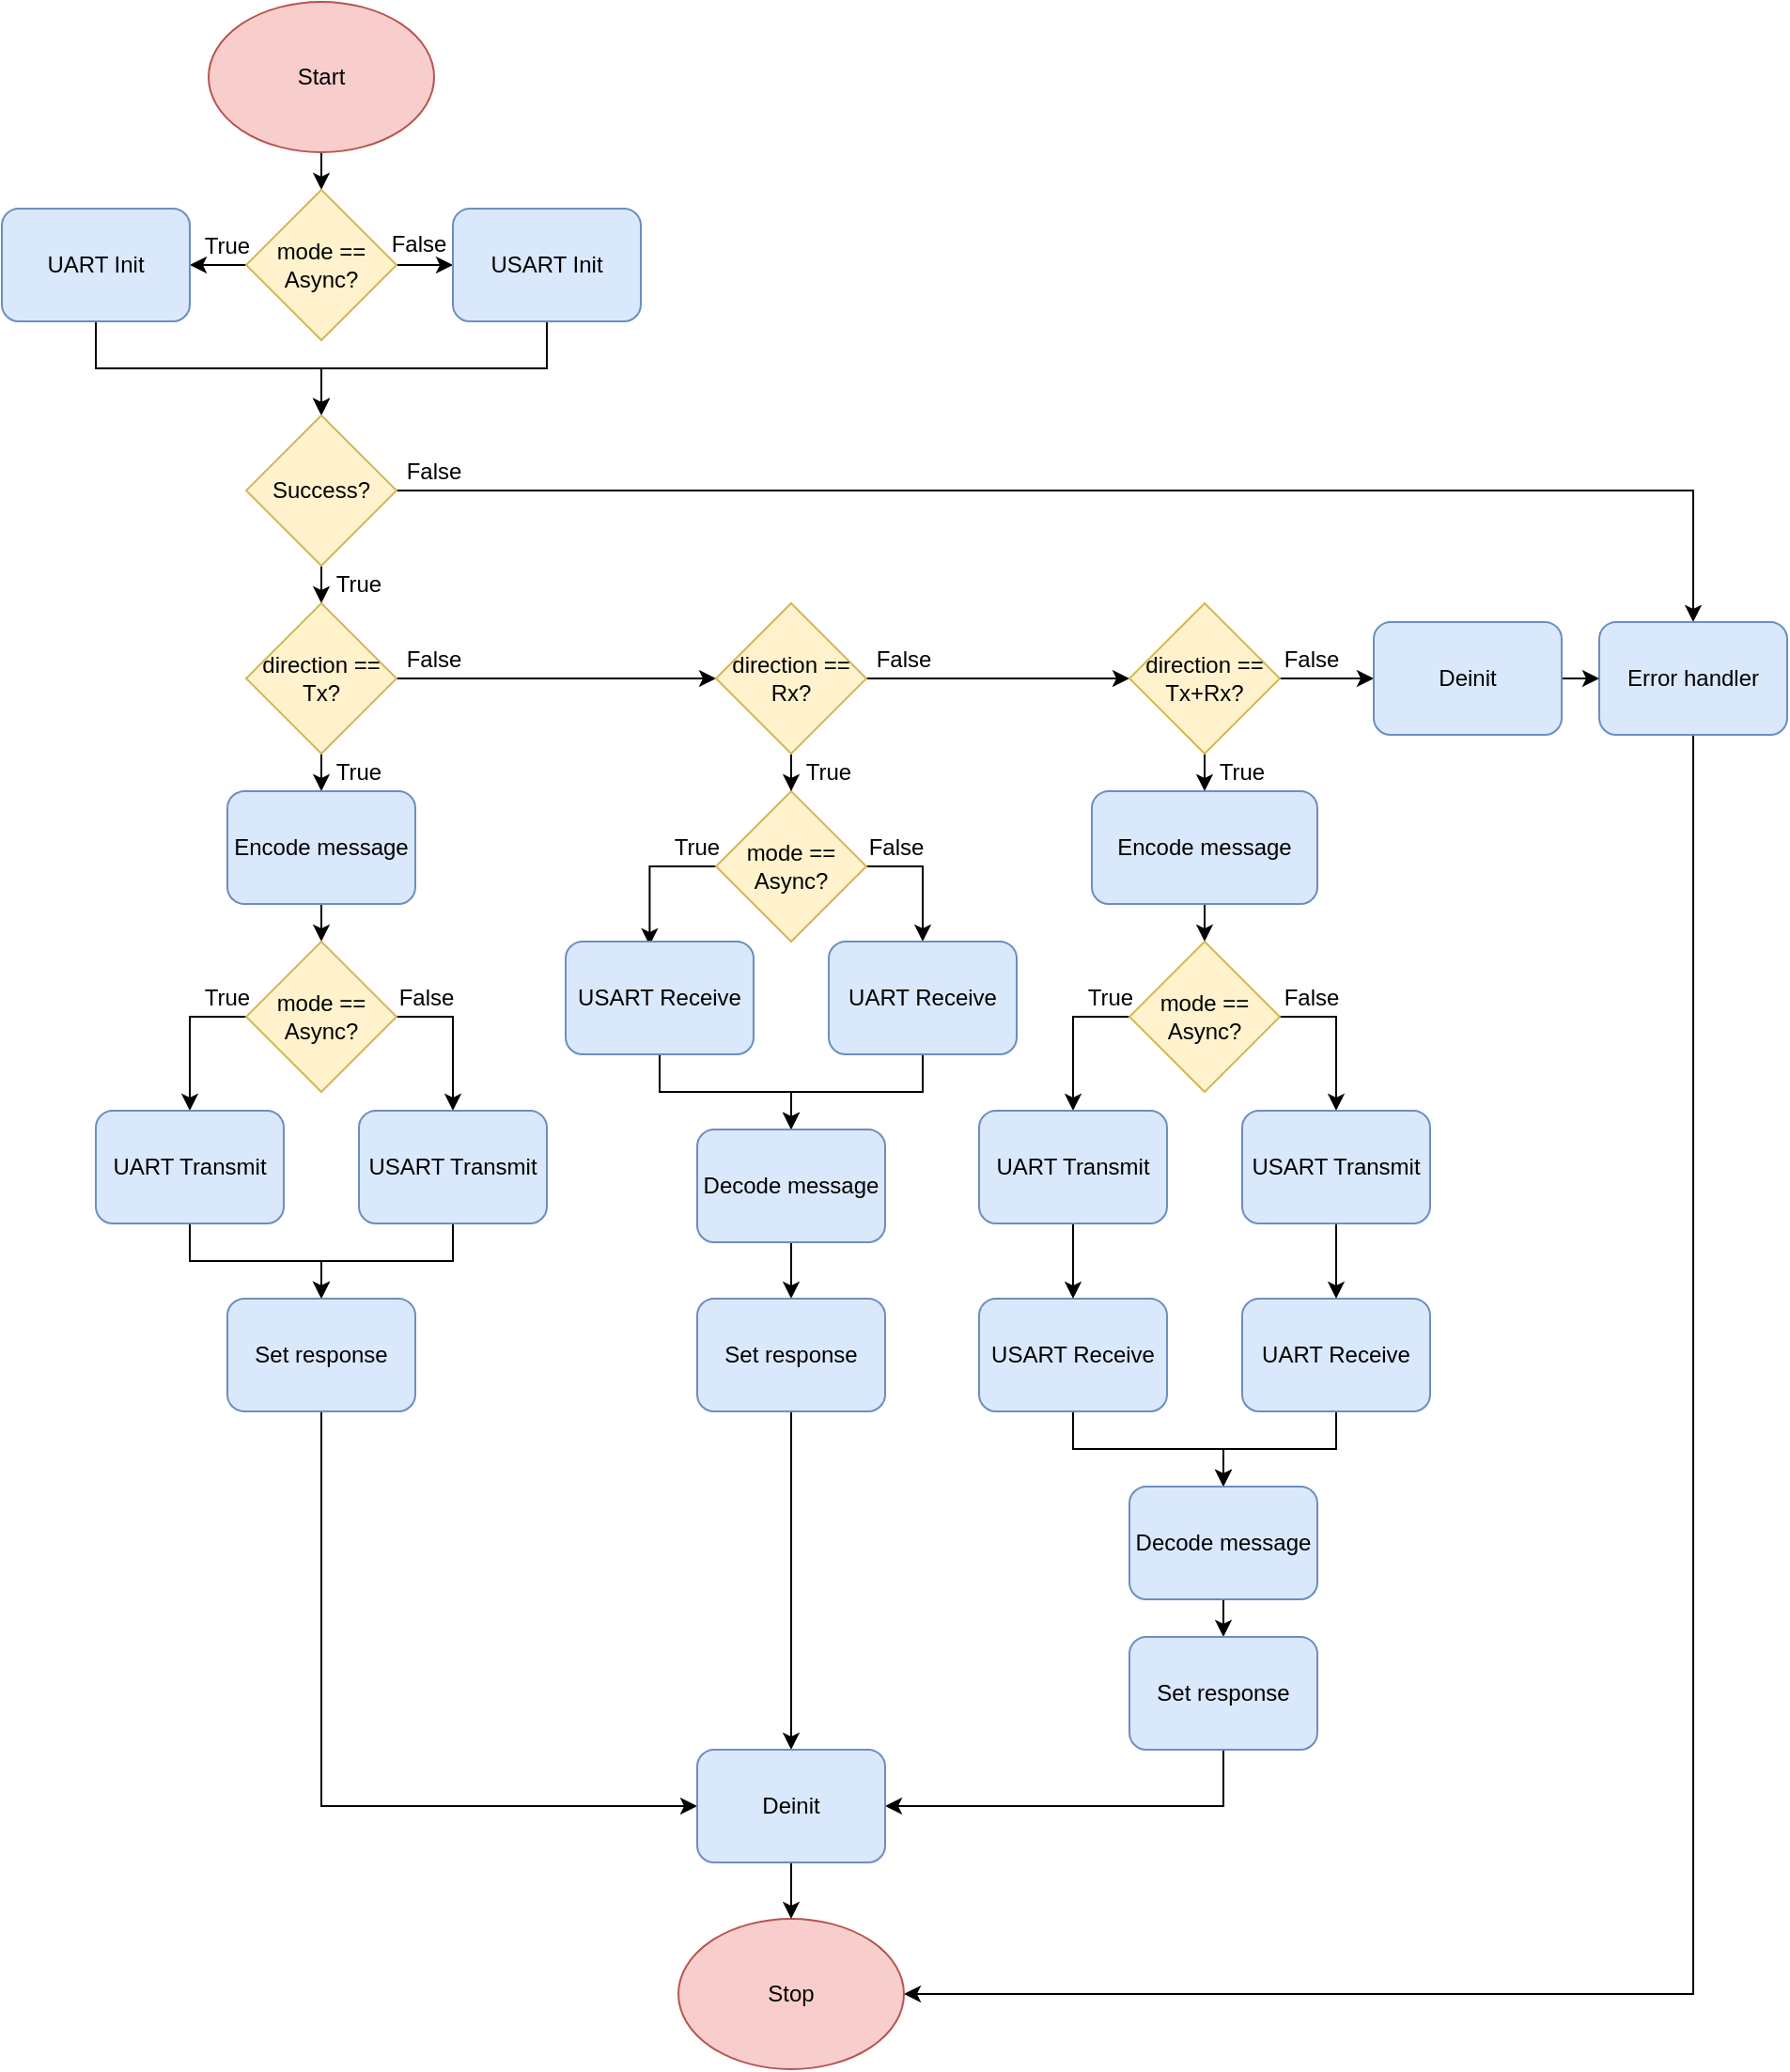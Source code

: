 <mxfile version="12.9.6" type="device"><diagram id="gQbweCWocbmHKPw_cVzv" name="Page-1"><mxGraphModel dx="1422" dy="790" grid="1" gridSize="10" guides="1" tooltips="1" connect="1" arrows="1" fold="1" page="1" pageScale="1" pageWidth="827" pageHeight="1169" math="0" shadow="0"><root><mxCell id="0"/><mxCell id="1" parent="0"/><mxCell id="dPVZJSDqsl9Y4CCMI0AN-6" style="edgeStyle=orthogonalEdgeStyle;rounded=0;orthogonalLoop=1;jettySize=auto;html=1;exitX=0.5;exitY=1;exitDx=0;exitDy=0;entryX=0.5;entryY=0;entryDx=0;entryDy=0;" edge="1" parent="1" source="dPVZJSDqsl9Y4CCMI0AN-1" target="dPVZJSDqsl9Y4CCMI0AN-3"><mxGeometry relative="1" as="geometry"/></mxCell><mxCell id="dPVZJSDqsl9Y4CCMI0AN-1" value="Start" style="ellipse;whiteSpace=wrap;html=1;fillColor=#f8cecc;strokeColor=#b85450;" vertex="1" parent="1"><mxGeometry x="220" y="20" width="120" height="80" as="geometry"/></mxCell><mxCell id="dPVZJSDqsl9Y4CCMI0AN-5" style="edgeStyle=orthogonalEdgeStyle;rounded=0;orthogonalLoop=1;jettySize=auto;html=1;exitX=0;exitY=0.5;exitDx=0;exitDy=0;entryX=1;entryY=0.5;entryDx=0;entryDy=0;" edge="1" parent="1" source="dPVZJSDqsl9Y4CCMI0AN-3" target="dPVZJSDqsl9Y4CCMI0AN-4"><mxGeometry relative="1" as="geometry"/></mxCell><mxCell id="dPVZJSDqsl9Y4CCMI0AN-8" style="edgeStyle=orthogonalEdgeStyle;rounded=0;orthogonalLoop=1;jettySize=auto;html=1;exitX=1;exitY=0.5;exitDx=0;exitDy=0;" edge="1" parent="1" source="dPVZJSDqsl9Y4CCMI0AN-3" target="dPVZJSDqsl9Y4CCMI0AN-7"><mxGeometry relative="1" as="geometry"/></mxCell><mxCell id="dPVZJSDqsl9Y4CCMI0AN-3" value="mode == Async?" style="rhombus;whiteSpace=wrap;html=1;fillColor=#fff2cc;strokeColor=#d6b656;" vertex="1" parent="1"><mxGeometry x="240" y="120" width="80" height="80" as="geometry"/></mxCell><mxCell id="dPVZJSDqsl9Y4CCMI0AN-12" style="edgeStyle=orthogonalEdgeStyle;rounded=0;orthogonalLoop=1;jettySize=auto;html=1;exitX=0.5;exitY=1;exitDx=0;exitDy=0;entryX=0.5;entryY=0;entryDx=0;entryDy=0;" edge="1" parent="1" source="dPVZJSDqsl9Y4CCMI0AN-4" target="dPVZJSDqsl9Y4CCMI0AN-9"><mxGeometry relative="1" as="geometry"/></mxCell><mxCell id="dPVZJSDqsl9Y4CCMI0AN-4" value="UART Init" style="rounded=1;whiteSpace=wrap;html=1;fillColor=#dae8fc;strokeColor=#6c8ebf;" vertex="1" parent="1"><mxGeometry x="110" y="130" width="100" height="60" as="geometry"/></mxCell><mxCell id="dPVZJSDqsl9Y4CCMI0AN-13" style="edgeStyle=orthogonalEdgeStyle;rounded=0;orthogonalLoop=1;jettySize=auto;html=1;exitX=0.5;exitY=1;exitDx=0;exitDy=0;entryX=0.5;entryY=0;entryDx=0;entryDy=0;" edge="1" parent="1" source="dPVZJSDqsl9Y4CCMI0AN-7" target="dPVZJSDqsl9Y4CCMI0AN-9"><mxGeometry relative="1" as="geometry"><mxPoint x="280" y="260" as="targetPoint"/></mxGeometry></mxCell><mxCell id="dPVZJSDqsl9Y4CCMI0AN-7" value="USART Init" style="rounded=1;whiteSpace=wrap;html=1;fillColor=#dae8fc;strokeColor=#6c8ebf;" vertex="1" parent="1"><mxGeometry x="350" y="130" width="100" height="60" as="geometry"/></mxCell><mxCell id="dPVZJSDqsl9Y4CCMI0AN-32" style="edgeStyle=orthogonalEdgeStyle;rounded=0;orthogonalLoop=1;jettySize=auto;html=1;exitX=0.5;exitY=1;exitDx=0;exitDy=0;entryX=0.5;entryY=0;entryDx=0;entryDy=0;" edge="1" parent="1" source="dPVZJSDqsl9Y4CCMI0AN-9" target="dPVZJSDqsl9Y4CCMI0AN-17"><mxGeometry relative="1" as="geometry"/></mxCell><mxCell id="dPVZJSDqsl9Y4CCMI0AN-110" style="edgeStyle=orthogonalEdgeStyle;rounded=0;orthogonalLoop=1;jettySize=auto;html=1;exitX=1;exitY=0.5;exitDx=0;exitDy=0;entryX=0.5;entryY=0;entryDx=0;entryDy=0;" edge="1" parent="1" source="dPVZJSDqsl9Y4CCMI0AN-9" target="dPVZJSDqsl9Y4CCMI0AN-14"><mxGeometry relative="1" as="geometry"/></mxCell><mxCell id="dPVZJSDqsl9Y4CCMI0AN-9" value="Success?" style="rhombus;whiteSpace=wrap;html=1;fillColor=#fff2cc;strokeColor=#d6b656;" vertex="1" parent="1"><mxGeometry x="240" y="240" width="80" height="80" as="geometry"/></mxCell><mxCell id="dPVZJSDqsl9Y4CCMI0AN-116" style="edgeStyle=orthogonalEdgeStyle;rounded=0;orthogonalLoop=1;jettySize=auto;html=1;exitX=0.5;exitY=1;exitDx=0;exitDy=0;entryX=1;entryY=0.5;entryDx=0;entryDy=0;" edge="1" parent="1" source="dPVZJSDqsl9Y4CCMI0AN-14" target="dPVZJSDqsl9Y4CCMI0AN-112"><mxGeometry relative="1" as="geometry"/></mxCell><mxCell id="dPVZJSDqsl9Y4CCMI0AN-14" value="Error handler" style="rounded=1;whiteSpace=wrap;html=1;fillColor=#dae8fc;strokeColor=#6c8ebf;" vertex="1" parent="1"><mxGeometry x="960" y="350" width="100" height="60" as="geometry"/></mxCell><mxCell id="dPVZJSDqsl9Y4CCMI0AN-67" style="edgeStyle=orthogonalEdgeStyle;rounded=0;orthogonalLoop=1;jettySize=auto;html=1;exitX=0.5;exitY=1;exitDx=0;exitDy=0;entryX=0.5;entryY=0;entryDx=0;entryDy=0;" edge="1" parent="1" source="dPVZJSDqsl9Y4CCMI0AN-17" target="dPVZJSDqsl9Y4CCMI0AN-20"><mxGeometry relative="1" as="geometry"/></mxCell><mxCell id="dPVZJSDqsl9Y4CCMI0AN-73" style="edgeStyle=orthogonalEdgeStyle;rounded=0;orthogonalLoop=1;jettySize=auto;html=1;exitX=1;exitY=0.5;exitDx=0;exitDy=0;entryX=0;entryY=0.5;entryDx=0;entryDy=0;" edge="1" parent="1" source="dPVZJSDqsl9Y4CCMI0AN-17" target="dPVZJSDqsl9Y4CCMI0AN-18"><mxGeometry relative="1" as="geometry"/></mxCell><mxCell id="dPVZJSDqsl9Y4CCMI0AN-17" value="direction == Tx?" style="rhombus;whiteSpace=wrap;html=1;fillColor=#fff2cc;strokeColor=#d6b656;" vertex="1" parent="1"><mxGeometry x="240" y="340" width="80" height="80" as="geometry"/></mxCell><mxCell id="dPVZJSDqsl9Y4CCMI0AN-82" style="edgeStyle=orthogonalEdgeStyle;rounded=0;orthogonalLoop=1;jettySize=auto;html=1;exitX=0.5;exitY=1;exitDx=0;exitDy=0;" edge="1" parent="1" source="dPVZJSDqsl9Y4CCMI0AN-18" target="dPVZJSDqsl9Y4CCMI0AN-36"><mxGeometry relative="1" as="geometry"/></mxCell><mxCell id="dPVZJSDqsl9Y4CCMI0AN-99" style="edgeStyle=orthogonalEdgeStyle;rounded=0;orthogonalLoop=1;jettySize=auto;html=1;exitX=1;exitY=0.5;exitDx=0;exitDy=0;entryX=0;entryY=0.5;entryDx=0;entryDy=0;" edge="1" parent="1" source="dPVZJSDqsl9Y4CCMI0AN-18" target="dPVZJSDqsl9Y4CCMI0AN-19"><mxGeometry relative="1" as="geometry"/></mxCell><mxCell id="dPVZJSDqsl9Y4CCMI0AN-18" value="direction == Rx?" style="rhombus;whiteSpace=wrap;html=1;fillColor=#fff2cc;strokeColor=#d6b656;" vertex="1" parent="1"><mxGeometry x="490" y="340" width="80" height="80" as="geometry"/></mxCell><mxCell id="dPVZJSDqsl9Y4CCMI0AN-101" style="edgeStyle=orthogonalEdgeStyle;rounded=0;orthogonalLoop=1;jettySize=auto;html=1;exitX=0.5;exitY=1;exitDx=0;exitDy=0;entryX=0.5;entryY=0;entryDx=0;entryDy=0;" edge="1" parent="1" source="dPVZJSDqsl9Y4CCMI0AN-19" target="dPVZJSDqsl9Y4CCMI0AN-47"><mxGeometry relative="1" as="geometry"/></mxCell><mxCell id="dPVZJSDqsl9Y4CCMI0AN-143" style="edgeStyle=orthogonalEdgeStyle;rounded=0;orthogonalLoop=1;jettySize=auto;html=1;exitX=1;exitY=0.5;exitDx=0;exitDy=0;entryX=0;entryY=0.5;entryDx=0;entryDy=0;" edge="1" parent="1" source="dPVZJSDqsl9Y4CCMI0AN-19" target="dPVZJSDqsl9Y4CCMI0AN-142"><mxGeometry relative="1" as="geometry"/></mxCell><mxCell id="dPVZJSDqsl9Y4CCMI0AN-19" value="direction == Tx+Rx?" style="rhombus;whiteSpace=wrap;html=1;fillColor=#fff2cc;strokeColor=#d6b656;" vertex="1" parent="1"><mxGeometry x="710" y="340" width="80" height="80" as="geometry"/></mxCell><mxCell id="dPVZJSDqsl9Y4CCMI0AN-68" style="edgeStyle=orthogonalEdgeStyle;rounded=0;orthogonalLoop=1;jettySize=auto;html=1;exitX=0.5;exitY=1;exitDx=0;exitDy=0;entryX=0.5;entryY=0;entryDx=0;entryDy=0;" edge="1" parent="1" source="dPVZJSDqsl9Y4CCMI0AN-20" target="dPVZJSDqsl9Y4CCMI0AN-22"><mxGeometry relative="1" as="geometry"/></mxCell><mxCell id="dPVZJSDqsl9Y4CCMI0AN-20" value="Encode message" style="rounded=1;whiteSpace=wrap;html=1;fillColor=#dae8fc;strokeColor=#6c8ebf;" vertex="1" parent="1"><mxGeometry x="230" y="440" width="100" height="60" as="geometry"/></mxCell><mxCell id="dPVZJSDqsl9Y4CCMI0AN-69" style="edgeStyle=orthogonalEdgeStyle;rounded=0;orthogonalLoop=1;jettySize=auto;html=1;exitX=0;exitY=0.5;exitDx=0;exitDy=0;entryX=0.5;entryY=0;entryDx=0;entryDy=0;" edge="1" parent="1" source="dPVZJSDqsl9Y4CCMI0AN-22" target="dPVZJSDqsl9Y4CCMI0AN-25"><mxGeometry relative="1" as="geometry"/></mxCell><mxCell id="dPVZJSDqsl9Y4CCMI0AN-70" style="edgeStyle=orthogonalEdgeStyle;rounded=0;orthogonalLoop=1;jettySize=auto;html=1;exitX=1;exitY=0.5;exitDx=0;exitDy=0;entryX=0.5;entryY=0;entryDx=0;entryDy=0;" edge="1" parent="1" source="dPVZJSDqsl9Y4CCMI0AN-22" target="dPVZJSDqsl9Y4CCMI0AN-26"><mxGeometry relative="1" as="geometry"/></mxCell><mxCell id="dPVZJSDqsl9Y4CCMI0AN-22" value="mode == Async?" style="rhombus;whiteSpace=wrap;html=1;fillColor=#fff2cc;strokeColor=#d6b656;" vertex="1" parent="1"><mxGeometry x="240" y="520" width="80" height="80" as="geometry"/></mxCell><mxCell id="dPVZJSDqsl9Y4CCMI0AN-71" style="edgeStyle=orthogonalEdgeStyle;rounded=0;orthogonalLoop=1;jettySize=auto;html=1;exitX=0.5;exitY=1;exitDx=0;exitDy=0;entryX=0.5;entryY=0;entryDx=0;entryDy=0;" edge="1" parent="1" source="dPVZJSDqsl9Y4CCMI0AN-25" target="dPVZJSDqsl9Y4CCMI0AN-27"><mxGeometry relative="1" as="geometry"/></mxCell><mxCell id="dPVZJSDqsl9Y4CCMI0AN-25" value="UART Transmit" style="rounded=1;whiteSpace=wrap;html=1;fillColor=#dae8fc;strokeColor=#6c8ebf;" vertex="1" parent="1"><mxGeometry x="160" y="610" width="100" height="60" as="geometry"/></mxCell><mxCell id="dPVZJSDqsl9Y4CCMI0AN-80" style="edgeStyle=orthogonalEdgeStyle;rounded=0;orthogonalLoop=1;jettySize=auto;html=1;exitX=0.5;exitY=1;exitDx=0;exitDy=0;entryX=0.5;entryY=0;entryDx=0;entryDy=0;" edge="1" parent="1" source="dPVZJSDqsl9Y4CCMI0AN-26" target="dPVZJSDqsl9Y4CCMI0AN-27"><mxGeometry relative="1" as="geometry"/></mxCell><mxCell id="dPVZJSDqsl9Y4CCMI0AN-26" value="USART Transmit" style="rounded=1;whiteSpace=wrap;html=1;fillColor=#dae8fc;strokeColor=#6c8ebf;" vertex="1" parent="1"><mxGeometry x="300" y="610" width="100" height="60" as="geometry"/></mxCell><mxCell id="dPVZJSDqsl9Y4CCMI0AN-138" style="edgeStyle=orthogonalEdgeStyle;rounded=0;orthogonalLoop=1;jettySize=auto;html=1;exitX=0.5;exitY=1;exitDx=0;exitDy=0;entryX=0;entryY=0.5;entryDx=0;entryDy=0;" edge="1" parent="1" source="dPVZJSDqsl9Y4CCMI0AN-27" target="dPVZJSDqsl9Y4CCMI0AN-137"><mxGeometry relative="1" as="geometry"/></mxCell><mxCell id="dPVZJSDqsl9Y4CCMI0AN-27" value="Set response" style="rounded=1;whiteSpace=wrap;html=1;fillColor=#dae8fc;strokeColor=#6c8ebf;" vertex="1" parent="1"><mxGeometry x="230" y="710" width="100" height="60" as="geometry"/></mxCell><mxCell id="dPVZJSDqsl9Y4CCMI0AN-34" style="edgeStyle=orthogonalEdgeStyle;rounded=0;orthogonalLoop=1;jettySize=auto;html=1;exitX=1;exitY=0.5;exitDx=0;exitDy=0;" edge="1" parent="1" source="dPVZJSDqsl9Y4CCMI0AN-36" target="dPVZJSDqsl9Y4CCMI0AN-38"><mxGeometry relative="1" as="geometry"/></mxCell><mxCell id="dPVZJSDqsl9Y4CCMI0AN-74" style="edgeStyle=orthogonalEdgeStyle;rounded=0;orthogonalLoop=1;jettySize=auto;html=1;exitX=0;exitY=0.5;exitDx=0;exitDy=0;entryX=0.447;entryY=0.033;entryDx=0;entryDy=0;entryPerimeter=0;" edge="1" parent="1" source="dPVZJSDqsl9Y4CCMI0AN-36" target="dPVZJSDqsl9Y4CCMI0AN-40"><mxGeometry relative="1" as="geometry"/></mxCell><mxCell id="dPVZJSDqsl9Y4CCMI0AN-36" value="mode == Async?" style="rhombus;whiteSpace=wrap;html=1;fillColor=#fff2cc;strokeColor=#d6b656;" vertex="1" parent="1"><mxGeometry x="490" y="440" width="80" height="80" as="geometry"/></mxCell><mxCell id="dPVZJSDqsl9Y4CCMI0AN-79" style="edgeStyle=orthogonalEdgeStyle;rounded=0;orthogonalLoop=1;jettySize=auto;html=1;exitX=0.5;exitY=1;exitDx=0;exitDy=0;entryX=0.5;entryY=0;entryDx=0;entryDy=0;" edge="1" parent="1" source="dPVZJSDqsl9Y4CCMI0AN-38" target="dPVZJSDqsl9Y4CCMI0AN-41"><mxGeometry relative="1" as="geometry"/></mxCell><mxCell id="dPVZJSDqsl9Y4CCMI0AN-38" value="UART Receive" style="rounded=1;whiteSpace=wrap;html=1;fillColor=#dae8fc;strokeColor=#6c8ebf;" vertex="1" parent="1"><mxGeometry x="550" y="520" width="100" height="60" as="geometry"/></mxCell><mxCell id="dPVZJSDqsl9Y4CCMI0AN-78" style="edgeStyle=orthogonalEdgeStyle;rounded=0;orthogonalLoop=1;jettySize=auto;html=1;exitX=0.5;exitY=1;exitDx=0;exitDy=0;entryX=0.5;entryY=0;entryDx=0;entryDy=0;" edge="1" parent="1" source="dPVZJSDqsl9Y4CCMI0AN-40" target="dPVZJSDqsl9Y4CCMI0AN-41"><mxGeometry relative="1" as="geometry"/></mxCell><mxCell id="dPVZJSDqsl9Y4CCMI0AN-40" value="USART Receive" style="rounded=1;whiteSpace=wrap;html=1;fillColor=#dae8fc;strokeColor=#6c8ebf;" vertex="1" parent="1"><mxGeometry x="410" y="520" width="100" height="60" as="geometry"/></mxCell><mxCell id="dPVZJSDqsl9Y4CCMI0AN-81" style="edgeStyle=orthogonalEdgeStyle;rounded=0;orthogonalLoop=1;jettySize=auto;html=1;exitX=0.5;exitY=1;exitDx=0;exitDy=0;" edge="1" parent="1" source="dPVZJSDqsl9Y4CCMI0AN-41" target="dPVZJSDqsl9Y4CCMI0AN-43"><mxGeometry relative="1" as="geometry"/></mxCell><mxCell id="dPVZJSDqsl9Y4CCMI0AN-41" value="Decode message" style="rounded=1;whiteSpace=wrap;html=1;fillColor=#dae8fc;strokeColor=#6c8ebf;" vertex="1" parent="1"><mxGeometry x="480" y="620" width="100" height="60" as="geometry"/></mxCell><mxCell id="dPVZJSDqsl9Y4CCMI0AN-139" style="edgeStyle=orthogonalEdgeStyle;rounded=0;orthogonalLoop=1;jettySize=auto;html=1;exitX=0.5;exitY=1;exitDx=0;exitDy=0;" edge="1" parent="1" source="dPVZJSDqsl9Y4CCMI0AN-43" target="dPVZJSDqsl9Y4CCMI0AN-137"><mxGeometry relative="1" as="geometry"/></mxCell><mxCell id="dPVZJSDqsl9Y4CCMI0AN-43" value="Set response" style="rounded=1;whiteSpace=wrap;html=1;fillColor=#dae8fc;strokeColor=#6c8ebf;" vertex="1" parent="1"><mxGeometry x="480" y="710" width="100" height="60" as="geometry"/></mxCell><mxCell id="dPVZJSDqsl9Y4CCMI0AN-98" style="edgeStyle=orthogonalEdgeStyle;rounded=0;orthogonalLoop=1;jettySize=auto;html=1;exitX=0.5;exitY=1;exitDx=0;exitDy=0;entryX=0.5;entryY=0;entryDx=0;entryDy=0;" edge="1" parent="1" source="dPVZJSDqsl9Y4CCMI0AN-47" target="dPVZJSDqsl9Y4CCMI0AN-92"><mxGeometry relative="1" as="geometry"/></mxCell><mxCell id="dPVZJSDqsl9Y4CCMI0AN-47" value="Encode message" style="rounded=1;whiteSpace=wrap;html=1;fillColor=#dae8fc;strokeColor=#6c8ebf;" vertex="1" parent="1"><mxGeometry x="690" y="440" width="120" height="60" as="geometry"/></mxCell><mxCell id="dPVZJSDqsl9Y4CCMI0AN-106" style="edgeStyle=orthogonalEdgeStyle;rounded=0;orthogonalLoop=1;jettySize=auto;html=1;exitX=0.5;exitY=1;exitDx=0;exitDy=0;entryX=0.5;entryY=0;entryDx=0;entryDy=0;" edge="1" parent="1" source="dPVZJSDqsl9Y4CCMI0AN-57" target="dPVZJSDqsl9Y4CCMI0AN-61"><mxGeometry relative="1" as="geometry"/></mxCell><mxCell id="dPVZJSDqsl9Y4CCMI0AN-57" value="UART Receive" style="rounded=1;whiteSpace=wrap;html=1;fillColor=#dae8fc;strokeColor=#6c8ebf;" vertex="1" parent="1"><mxGeometry x="770" y="710" width="100" height="60" as="geometry"/></mxCell><mxCell id="dPVZJSDqsl9Y4CCMI0AN-104" style="edgeStyle=orthogonalEdgeStyle;rounded=0;orthogonalLoop=1;jettySize=auto;html=1;exitX=0.5;exitY=1;exitDx=0;exitDy=0;entryX=0.5;entryY=0;entryDx=0;entryDy=0;" edge="1" parent="1" source="dPVZJSDqsl9Y4CCMI0AN-58" target="dPVZJSDqsl9Y4CCMI0AN-61"><mxGeometry relative="1" as="geometry"/></mxCell><mxCell id="dPVZJSDqsl9Y4CCMI0AN-58" value="USART Receive" style="rounded=1;whiteSpace=wrap;html=1;fillColor=#dae8fc;strokeColor=#6c8ebf;" vertex="1" parent="1"><mxGeometry x="630" y="710" width="100" height="60" as="geometry"/></mxCell><mxCell id="dPVZJSDqsl9Y4CCMI0AN-107" style="edgeStyle=orthogonalEdgeStyle;rounded=0;orthogonalLoop=1;jettySize=auto;html=1;exitX=0.5;exitY=1;exitDx=0;exitDy=0;entryX=0.5;entryY=0;entryDx=0;entryDy=0;" edge="1" parent="1" source="dPVZJSDqsl9Y4CCMI0AN-61" target="dPVZJSDqsl9Y4CCMI0AN-97"><mxGeometry relative="1" as="geometry"/></mxCell><mxCell id="dPVZJSDqsl9Y4CCMI0AN-61" value="Decode message" style="rounded=1;whiteSpace=wrap;html=1;fillColor=#dae8fc;strokeColor=#6c8ebf;" vertex="1" parent="1"><mxGeometry x="710" y="810" width="100" height="60" as="geometry"/></mxCell><mxCell id="dPVZJSDqsl9Y4CCMI0AN-90" style="edgeStyle=orthogonalEdgeStyle;rounded=0;orthogonalLoop=1;jettySize=auto;html=1;exitX=0;exitY=0.5;exitDx=0;exitDy=0;entryX=0.5;entryY=0;entryDx=0;entryDy=0;" edge="1" parent="1" source="dPVZJSDqsl9Y4CCMI0AN-92" target="dPVZJSDqsl9Y4CCMI0AN-94"><mxGeometry relative="1" as="geometry"/></mxCell><mxCell id="dPVZJSDqsl9Y4CCMI0AN-91" style="edgeStyle=orthogonalEdgeStyle;rounded=0;orthogonalLoop=1;jettySize=auto;html=1;exitX=1;exitY=0.5;exitDx=0;exitDy=0;entryX=0.5;entryY=0;entryDx=0;entryDy=0;" edge="1" parent="1" source="dPVZJSDqsl9Y4CCMI0AN-92" target="dPVZJSDqsl9Y4CCMI0AN-96"><mxGeometry relative="1" as="geometry"/></mxCell><mxCell id="dPVZJSDqsl9Y4CCMI0AN-92" value="mode == Async?" style="rhombus;whiteSpace=wrap;html=1;fillColor=#fff2cc;strokeColor=#d6b656;" vertex="1" parent="1"><mxGeometry x="710" y="520" width="80" height="80" as="geometry"/></mxCell><mxCell id="dPVZJSDqsl9Y4CCMI0AN-102" style="edgeStyle=orthogonalEdgeStyle;rounded=0;orthogonalLoop=1;jettySize=auto;html=1;exitX=0.5;exitY=1;exitDx=0;exitDy=0;entryX=0.5;entryY=0;entryDx=0;entryDy=0;" edge="1" parent="1" source="dPVZJSDqsl9Y4CCMI0AN-94" target="dPVZJSDqsl9Y4CCMI0AN-58"><mxGeometry relative="1" as="geometry"/></mxCell><mxCell id="dPVZJSDqsl9Y4CCMI0AN-94" value="UART Transmit" style="rounded=1;whiteSpace=wrap;html=1;fillColor=#dae8fc;strokeColor=#6c8ebf;" vertex="1" parent="1"><mxGeometry x="630" y="610" width="100" height="60" as="geometry"/></mxCell><mxCell id="dPVZJSDqsl9Y4CCMI0AN-103" style="edgeStyle=orthogonalEdgeStyle;rounded=0;orthogonalLoop=1;jettySize=auto;html=1;exitX=0.5;exitY=1;exitDx=0;exitDy=0;entryX=0.5;entryY=0;entryDx=0;entryDy=0;" edge="1" parent="1" source="dPVZJSDqsl9Y4CCMI0AN-96" target="dPVZJSDqsl9Y4CCMI0AN-57"><mxGeometry relative="1" as="geometry"/></mxCell><mxCell id="dPVZJSDqsl9Y4CCMI0AN-96" value="USART Transmit" style="rounded=1;whiteSpace=wrap;html=1;fillColor=#dae8fc;strokeColor=#6c8ebf;" vertex="1" parent="1"><mxGeometry x="770" y="610" width="100" height="60" as="geometry"/></mxCell><mxCell id="dPVZJSDqsl9Y4CCMI0AN-140" style="edgeStyle=orthogonalEdgeStyle;rounded=0;orthogonalLoop=1;jettySize=auto;html=1;exitX=0.5;exitY=1;exitDx=0;exitDy=0;entryX=1;entryY=0.5;entryDx=0;entryDy=0;" edge="1" parent="1" source="dPVZJSDqsl9Y4CCMI0AN-97" target="dPVZJSDqsl9Y4CCMI0AN-137"><mxGeometry relative="1" as="geometry"/></mxCell><mxCell id="dPVZJSDqsl9Y4CCMI0AN-97" value="Set response" style="rounded=1;whiteSpace=wrap;html=1;fillColor=#dae8fc;strokeColor=#6c8ebf;" vertex="1" parent="1"><mxGeometry x="710" y="890" width="100" height="60" as="geometry"/></mxCell><mxCell id="dPVZJSDqsl9Y4CCMI0AN-112" value="Stop" style="ellipse;whiteSpace=wrap;html=1;fillColor=#f8cecc;strokeColor=#b85450;" vertex="1" parent="1"><mxGeometry x="470" y="1040" width="120" height="80" as="geometry"/></mxCell><mxCell id="dPVZJSDqsl9Y4CCMI0AN-118" value="True" style="text;html=1;strokeColor=none;fillColor=none;align=center;verticalAlign=middle;whiteSpace=wrap;rounded=0;" vertex="1" parent="1"><mxGeometry x="210" y="140" width="40" height="20" as="geometry"/></mxCell><mxCell id="dPVZJSDqsl9Y4CCMI0AN-119" value="True" style="text;html=1;strokeColor=none;fillColor=none;align=center;verticalAlign=middle;whiteSpace=wrap;rounded=0;" vertex="1" parent="1"><mxGeometry x="280" y="320" width="40" height="20" as="geometry"/></mxCell><mxCell id="dPVZJSDqsl9Y4CCMI0AN-120" value="True" style="text;html=1;strokeColor=none;fillColor=none;align=center;verticalAlign=middle;whiteSpace=wrap;rounded=0;" vertex="1" parent="1"><mxGeometry x="280" y="420" width="40" height="20" as="geometry"/></mxCell><mxCell id="dPVZJSDqsl9Y4CCMI0AN-121" value="True" style="text;html=1;strokeColor=none;fillColor=none;align=center;verticalAlign=middle;whiteSpace=wrap;rounded=0;" vertex="1" parent="1"><mxGeometry x="210" y="540" width="40" height="20" as="geometry"/></mxCell><mxCell id="dPVZJSDqsl9Y4CCMI0AN-122" value="True" style="text;html=1;strokeColor=none;fillColor=none;align=center;verticalAlign=middle;whiteSpace=wrap;rounded=0;" vertex="1" parent="1"><mxGeometry x="460" y="460" width="40" height="20" as="geometry"/></mxCell><mxCell id="dPVZJSDqsl9Y4CCMI0AN-123" value="True" style="text;html=1;strokeColor=none;fillColor=none;align=center;verticalAlign=middle;whiteSpace=wrap;rounded=0;" vertex="1" parent="1"><mxGeometry x="680" y="540" width="40" height="20" as="geometry"/></mxCell><mxCell id="dPVZJSDqsl9Y4CCMI0AN-124" value="True" style="text;html=1;strokeColor=none;fillColor=none;align=center;verticalAlign=middle;whiteSpace=wrap;rounded=0;" vertex="1" parent="1"><mxGeometry x="530" y="420" width="40" height="20" as="geometry"/></mxCell><mxCell id="dPVZJSDqsl9Y4CCMI0AN-125" value="True" style="text;html=1;strokeColor=none;fillColor=none;align=center;verticalAlign=middle;whiteSpace=wrap;rounded=0;" vertex="1" parent="1"><mxGeometry x="750" y="420" width="40" height="20" as="geometry"/></mxCell><mxCell id="dPVZJSDqsl9Y4CCMI0AN-126" value="False" style="text;html=1;strokeColor=none;fillColor=none;align=center;verticalAlign=middle;whiteSpace=wrap;rounded=0;" vertex="1" parent="1"><mxGeometry x="312" y="139" width="40" height="20" as="geometry"/></mxCell><mxCell id="dPVZJSDqsl9Y4CCMI0AN-127" value="False" style="text;html=1;strokeColor=none;fillColor=none;align=center;verticalAlign=middle;whiteSpace=wrap;rounded=0;" vertex="1" parent="1"><mxGeometry x="320" y="260" width="40" height="20" as="geometry"/></mxCell><mxCell id="dPVZJSDqsl9Y4CCMI0AN-129" value="False" style="text;html=1;strokeColor=none;fillColor=none;align=center;verticalAlign=middle;whiteSpace=wrap;rounded=0;" vertex="1" parent="1"><mxGeometry x="320" y="360" width="40" height="20" as="geometry"/></mxCell><mxCell id="dPVZJSDqsl9Y4CCMI0AN-130" value="False" style="text;html=1;strokeColor=none;fillColor=none;align=center;verticalAlign=middle;whiteSpace=wrap;rounded=0;" vertex="1" parent="1"><mxGeometry x="570" y="360" width="40" height="20" as="geometry"/></mxCell><mxCell id="dPVZJSDqsl9Y4CCMI0AN-132" value="False" style="text;html=1;strokeColor=none;fillColor=none;align=center;verticalAlign=middle;whiteSpace=wrap;rounded=0;" vertex="1" parent="1"><mxGeometry x="787" y="360" width="40" height="20" as="geometry"/></mxCell><mxCell id="dPVZJSDqsl9Y4CCMI0AN-133" value="False" style="text;html=1;strokeColor=none;fillColor=none;align=center;verticalAlign=middle;whiteSpace=wrap;rounded=0;" vertex="1" parent="1"><mxGeometry x="316" y="540" width="40" height="20" as="geometry"/></mxCell><mxCell id="dPVZJSDqsl9Y4CCMI0AN-134" value="False" style="text;html=1;strokeColor=none;fillColor=none;align=center;verticalAlign=middle;whiteSpace=wrap;rounded=0;" vertex="1" parent="1"><mxGeometry x="566" y="460" width="40" height="20" as="geometry"/></mxCell><mxCell id="dPVZJSDqsl9Y4CCMI0AN-135" value="False" style="text;html=1;strokeColor=none;fillColor=none;align=center;verticalAlign=middle;whiteSpace=wrap;rounded=0;" vertex="1" parent="1"><mxGeometry x="787" y="540" width="40" height="20" as="geometry"/></mxCell><mxCell id="dPVZJSDqsl9Y4CCMI0AN-141" style="edgeStyle=orthogonalEdgeStyle;rounded=0;orthogonalLoop=1;jettySize=auto;html=1;exitX=0.5;exitY=1;exitDx=0;exitDy=0;entryX=0.5;entryY=0;entryDx=0;entryDy=0;" edge="1" parent="1" source="dPVZJSDqsl9Y4CCMI0AN-137" target="dPVZJSDqsl9Y4CCMI0AN-112"><mxGeometry relative="1" as="geometry"/></mxCell><mxCell id="dPVZJSDqsl9Y4CCMI0AN-137" value="Deinit" style="rounded=1;whiteSpace=wrap;html=1;fillColor=#dae8fc;strokeColor=#6c8ebf;" vertex="1" parent="1"><mxGeometry x="480" y="950" width="100" height="60" as="geometry"/></mxCell><mxCell id="dPVZJSDqsl9Y4CCMI0AN-144" style="edgeStyle=orthogonalEdgeStyle;rounded=0;orthogonalLoop=1;jettySize=auto;html=1;exitX=1;exitY=0.5;exitDx=0;exitDy=0;entryX=0;entryY=0.5;entryDx=0;entryDy=0;" edge="1" parent="1" source="dPVZJSDqsl9Y4CCMI0AN-142" target="dPVZJSDqsl9Y4CCMI0AN-14"><mxGeometry relative="1" as="geometry"/></mxCell><mxCell id="dPVZJSDqsl9Y4CCMI0AN-142" value="Deinit" style="rounded=1;whiteSpace=wrap;html=1;fillColor=#dae8fc;strokeColor=#6c8ebf;" vertex="1" parent="1"><mxGeometry x="840" y="350" width="100" height="60" as="geometry"/></mxCell></root></mxGraphModel></diagram></mxfile>